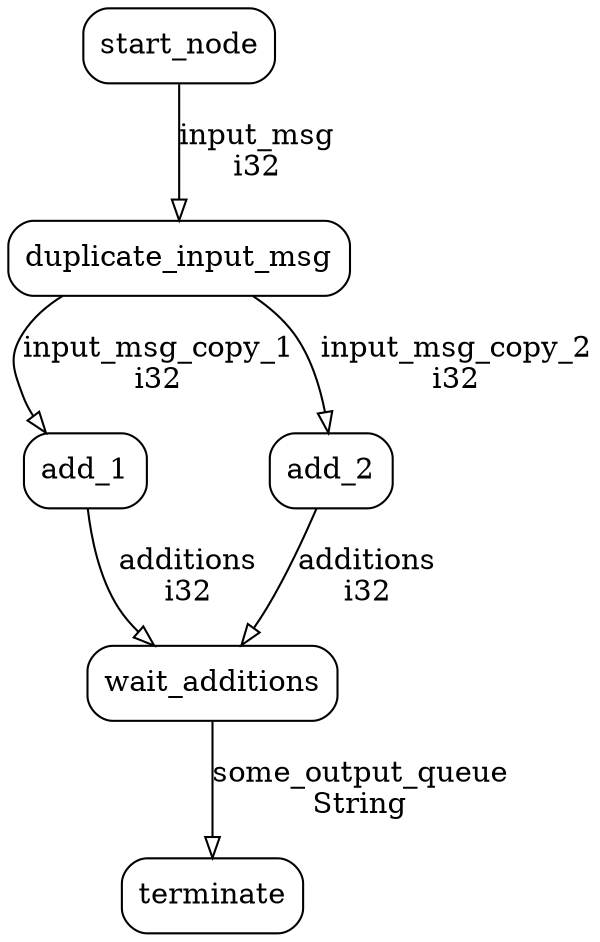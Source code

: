 digraph {
    0 [ label = "start_node" shape = "box" style = "rounded"]
    1 [ label = "duplicate_input_msg" shape = "box" style = "rounded"]
    2 [ label = "add_1" shape = "box" style = "rounded"]
    3 [ label = "add_2" shape = "box" style = "rounded"]
    4 [ label = "wait_additions" shape = "box" style = "rounded"]
    5 [ label = "terminate" shape = "box" style = "rounded"]
    0 -> 1 [ label = "input_msg\li32" arrowhead = "onormal"]
    1 -> 2 [ label = "input_msg_copy_1\li32" arrowhead = "onormal"]
    1 -> 3 [ label = "input_msg_copy_2\li32" arrowhead = "onormal"]
    2 -> 4 [ label = "additions\li32" arrowhead = "onormal"]
    3 -> 4 [ label = "additions\li32" arrowhead = "onormal"]
    4 -> 5 [ label = "some_output_queue\lString" arrowhead = "onormal"]
}
